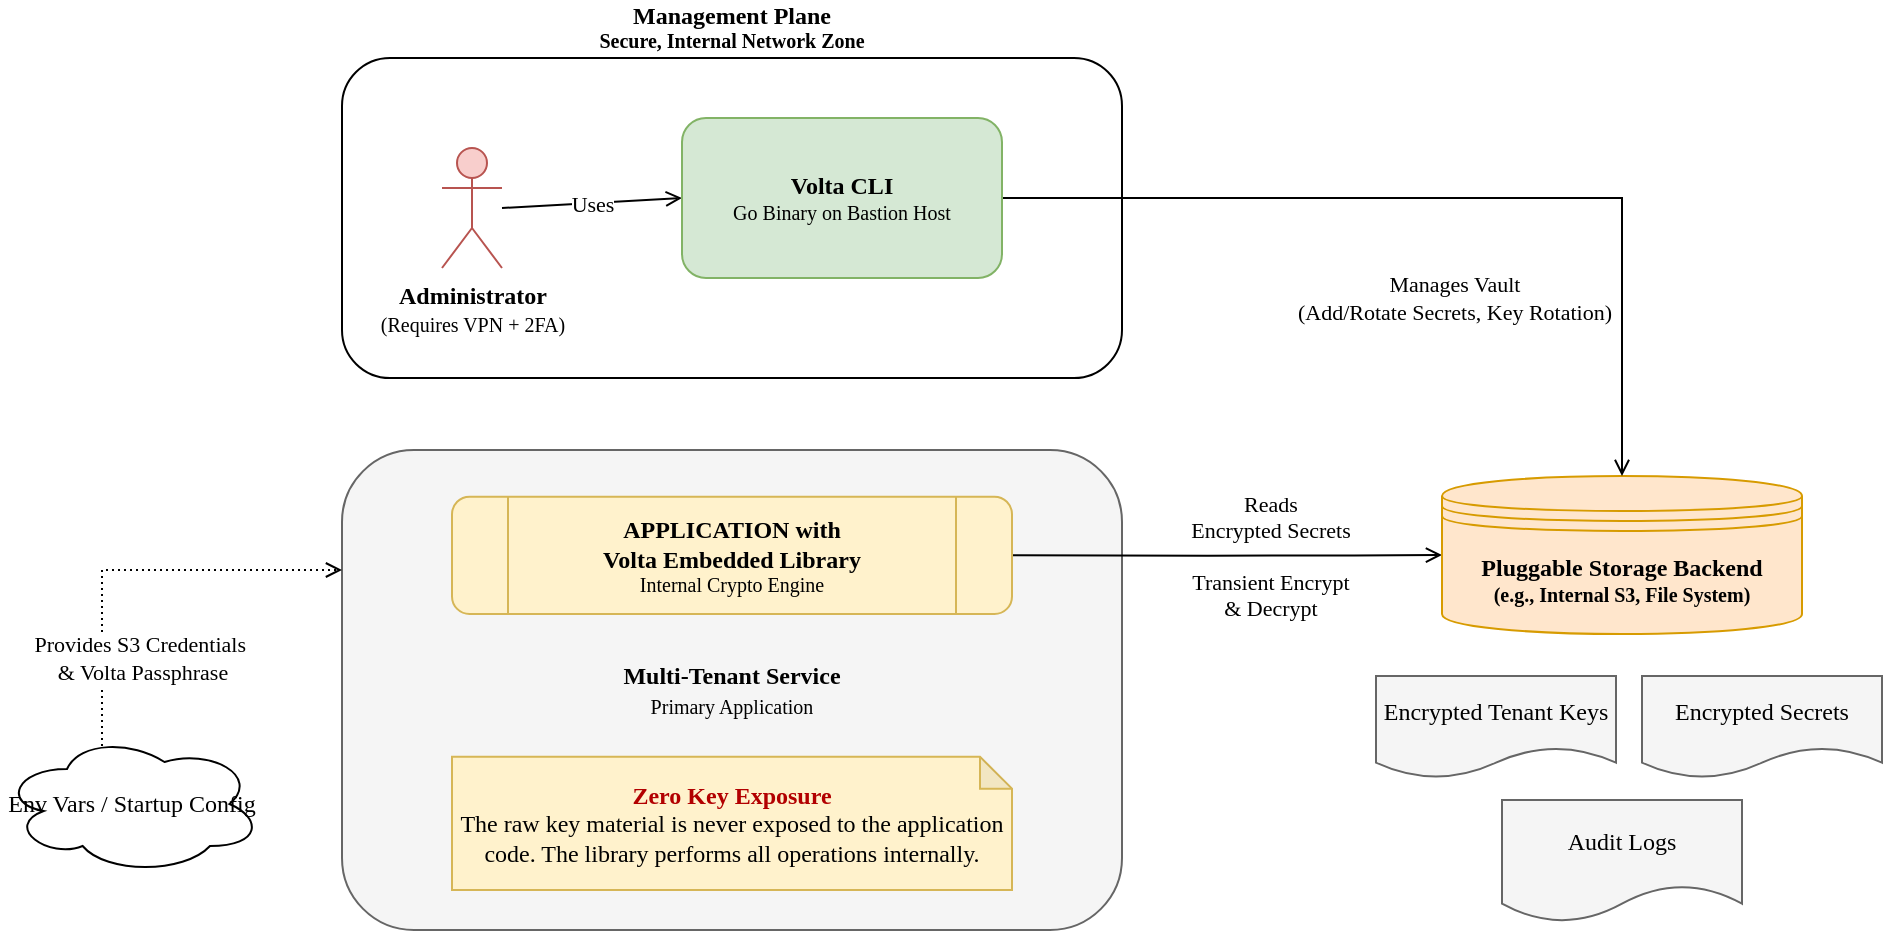 <mxfile version="27.0.9">
  <diagram name="Page-1" id="F1OX1xQuZv3Kd4AUn7XD">
    <mxGraphModel dx="1234" dy="827" grid="1" gridSize="10" guides="1" tooltips="1" connect="1" arrows="1" fold="1" page="1" pageScale="1" pageWidth="827" pageHeight="1169" math="0" shadow="0">
      <root>
        <mxCell id="0" />
        <mxCell id="1" parent="0" />
        <mxCell id="iL78VrmHgS3CEXUIYZX5-2" value="&lt;b&gt;Multi-Tenant Service&lt;/b&gt;&lt;br&gt;&lt;font style=&quot;font-size: 10px&quot;&gt;Primary Application&lt;/font&gt;" style="rounded=1;whiteSpace=wrap;html=1;fillColor=#f5f5f5;strokeColor=#666666;fontFamily=Architects Daughter;" vertex="1" parent="1">
          <mxGeometry x="310" y="326.0" width="390" height="240" as="geometry" />
        </mxCell>
        <mxCell id="iL78VrmHgS3CEXUIYZX5-1" value="&lt;span&gt;Reads&lt;br&gt;Encrypted Secrets&lt;br&gt;&lt;br&gt;Transient Encrypt&lt;br&gt;&amp;amp; Decrypt&lt;/span&gt;" style="endArrow=open;html=1;rounded=0;fontFamily=Architects Daughter;edgeStyle=orthogonalEdgeStyle;curved=1;labelBackgroundColor=none;endFill=0;" edge="1" parent="1" target="iL78VrmHgS3CEXUIYZX5-4">
          <mxGeometry x="0.217" width="50" height="50" relative="1" as="geometry">
            <mxPoint x="644" y="378.6" as="sourcePoint" />
            <mxPoint x="886" y="379" as="targetPoint" />
            <mxPoint x="-1" as="offset" />
          </mxGeometry>
        </mxCell>
        <mxCell id="iL78VrmHgS3CEXUIYZX5-3" value="&lt;span style=&quot;font-weight: 700;&quot;&gt;Management Plane&lt;/span&gt;&lt;br style=&quot;font-weight: 700;&quot;&gt;&lt;div style=&quot;font-weight: 700; font-size: 10px;&quot;&gt;Secure, Internal Network Zone&lt;/div&gt;" style="rounded=1;whiteSpace=wrap;html=1;labelPosition=center;verticalLabelPosition=top;align=center;verticalAlign=bottom;fontFamily=Architects Daughter;" vertex="1" parent="1">
          <mxGeometry x="310" y="130" width="390" height="160" as="geometry" />
        </mxCell>
        <mxCell id="iL78VrmHgS3CEXUIYZX5-4" value="Pluggable Storage Backend&lt;br&gt;&lt;div style=&quot;font-size: 10px&quot;&gt;(e.g., Internal S3, File System)&lt;/div&gt;" style="shape=datastore;whiteSpace=wrap;html=1;fontStyle=1;fillColor=#ffe6cc;strokeColor=#d79b00;fontFamily=Architects Daughter;" vertex="1" parent="1">
          <mxGeometry x="860" y="339" width="180" height="79" as="geometry" />
        </mxCell>
        <mxCell id="iL78VrmHgS3CEXUIYZX5-5" value="Encrypted Tenant Keys" style="shape=document;whiteSpace=wrap;html=1;boundedLbl=1;fillColor=#f5f5f5;strokeColor=#666666;fontFamily=Architects Daughter;" vertex="1" parent="1">
          <mxGeometry x="827" y="439" width="120" height="51" as="geometry" />
        </mxCell>
        <mxCell id="iL78VrmHgS3CEXUIYZX5-6" value="Encrypted Secrets" style="shape=document;whiteSpace=wrap;html=1;boundedLbl=1;fillColor=#f5f5f5;strokeColor=#666666;fontFamily=Architects Daughter;" vertex="1" parent="1">
          <mxGeometry x="960" y="439" width="120" height="51" as="geometry" />
        </mxCell>
        <mxCell id="iL78VrmHgS3CEXUIYZX5-7" value="Audit Logs" style="shape=document;whiteSpace=wrap;html=1;boundedLbl=1;fillColor=#f5f5f5;strokeColor=#666666;fontFamily=Architects Daughter;" vertex="1" parent="1">
          <mxGeometry x="890" y="501" width="120" height="61" as="geometry" />
        </mxCell>
        <mxCell id="iL78VrmHgS3CEXUIYZX5-8" value="&lt;span&gt;Manages Vault&lt;br&gt;(Add/Rotate Secrets, Key Rotation)&lt;/span&gt;" style="endArrow=open;html=1;rounded=0;exitX=1;exitY=0.5;entryX=0.5;entryY=0;edgeStyle=orthogonalEdgeStyle;entryDx=0;entryDy=0;fontFamily=Architects Daughter;elbow=vertical;endFill=0;" edge="1" parent="1" source="iL78VrmHgS3CEXUIYZX5-13" target="iL78VrmHgS3CEXUIYZX5-4">
          <mxGeometry x="0.004" y="-50" width="50" height="50" relative="1" as="geometry">
            <mxPoint x="580" y="90" as="sourcePoint" />
            <mxPoint x="740" y="250" as="targetPoint" />
            <mxPoint as="offset" />
          </mxGeometry>
        </mxCell>
        <mxCell id="iL78VrmHgS3CEXUIYZX5-9" value="Provides S3 Credentials&amp;nbsp;&lt;div&gt;&amp;amp; Volta Passphrase&lt;/div&gt;" style="endArrow=open;html=1;rounded=0;dashed=1;dashPattern=1 2;entryX=0;entryY=0.25;fontFamily=Architects Daughter;edgeStyle=orthogonalEdgeStyle;exitX=0.4;exitY=0.1;exitDx=0;exitDy=0;exitPerimeter=0;endFill=0;" edge="1" parent="1" source="iL78VrmHgS3CEXUIYZX5-10" target="iL78VrmHgS3CEXUIYZX5-2">
          <mxGeometry x="-0.554" y="-20" width="50" height="50" relative="1" as="geometry">
            <mxPoint x="180" y="353" as="sourcePoint" />
            <mxPoint x="300" y="353" as="targetPoint" />
            <Array as="points">
              <mxPoint x="190" y="475" />
              <mxPoint x="190" y="386" />
            </Array>
            <mxPoint as="offset" />
          </mxGeometry>
        </mxCell>
        <mxCell id="iL78VrmHgS3CEXUIYZX5-10" value="Env Vars / Startup Config" style="shape=cloud;whiteSpace=wrap;html=1;fontFamily=Architects Daughter;" vertex="1" parent="1">
          <mxGeometry x="140" y="468" width="130" height="70" as="geometry" />
        </mxCell>
        <mxCell id="iL78VrmHgS3CEXUIYZX5-11" value="&lt;b&gt;Administrator&lt;/b&gt;&lt;br&gt;&lt;font style=&quot;font-size: 10px&quot;&gt;(Requires VPN + 2FA)&lt;/font&gt;" style="shape=umlActor;verticalLabelPosition=bottom;verticalAlign=top;html=1;outlineConnect=0;fillColor=#f8cecc;strokeColor=#b85450;fontFamily=Architects Daughter;" vertex="1" parent="1">
          <mxGeometry x="360" y="175" width="30" height="60" as="geometry" />
        </mxCell>
        <mxCell id="iL78VrmHgS3CEXUIYZX5-12" value="Uses" style="endArrow=open;html=1;rounded=0;entryX=0;entryY=0.5;exitX=1;exitY=0.5;fontFamily=Architects Daughter;endFill=0;" edge="1" parent="1" source="iL78VrmHgS3CEXUIYZX5-11" target="iL78VrmHgS3CEXUIYZX5-13">
          <mxGeometry width="50" height="50" relative="1" as="geometry">
            <mxPoint x="410" y="205" as="sourcePoint" />
            <mxPoint x="460" y="155" as="targetPoint" />
          </mxGeometry>
        </mxCell>
        <mxCell id="iL78VrmHgS3CEXUIYZX5-13" value="&lt;b&gt;Volta CLI&lt;/b&gt;&lt;br&gt;&lt;div style=&quot;font-size: 10px&quot;&gt;Go Binary on Bastion Host&lt;/div&gt;" style="rounded=1;whiteSpace=wrap;html=1;fillColor=#d5e8d4;strokeColor=#82b366;fontFamily=Architects Daughter;" vertex="1" parent="1">
          <mxGeometry x="480" y="160" width="160" height="80" as="geometry" />
        </mxCell>
        <mxCell id="iL78VrmHgS3CEXUIYZX5-14" value="&lt;b&gt;APPLICATION with&lt;br&gt;Volta Embedded Library&lt;/b&gt;&lt;br&gt;&lt;div style=&quot;font-size: 10px&quot;&gt;Internal Crypto Engine&lt;/div&gt;" style="whiteSpace=wrap;html=1;shape=process;rounded=1;fillColor=#fff2cc;strokeColor=#d6b656;fontFamily=Architects Daughter;" vertex="1" parent="1">
          <mxGeometry x="365" y="349.33" width="280" height="58.67" as="geometry" />
        </mxCell>
        <mxCell id="iL78VrmHgS3CEXUIYZX5-15" value="&lt;font color=&quot;#B20000&quot;&gt;&lt;b&gt;Zero Key Exposure&lt;/b&gt;&lt;/font&gt;&lt;br&gt;&lt;div&gt;The raw key material is never exposed to the application code. The library performs all operations internally.&lt;/div&gt;" style="shape=note;whiteSpace=wrap;html=1;backgroundOutline=1;darkOpacity=0.05;fillColor=#fff2cc;strokeColor=#d6b656;size=16;fontFamily=Architects Daughter;" vertex="1" parent="1">
          <mxGeometry x="365" y="479.33" width="280" height="66.667" as="geometry" />
        </mxCell>
      </root>
    </mxGraphModel>
  </diagram>
</mxfile>
